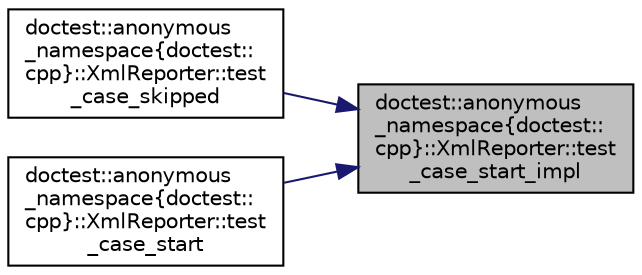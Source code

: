 digraph "doctest::anonymous_namespace{doctest::cpp}::XmlReporter::test_case_start_impl"
{
 // LATEX_PDF_SIZE
  edge [fontname="Helvetica",fontsize="10",labelfontname="Helvetica",labelfontsize="10"];
  node [fontname="Helvetica",fontsize="10",shape=record];
  rankdir="RL";
  Node1 [label="doctest::anonymous\l_namespace\{doctest::\lcpp\}::XmlReporter::test\l_case_start_impl",height=0.2,width=0.4,color="black", fillcolor="grey75", style="filled", fontcolor="black",tooltip=" "];
  Node1 -> Node2 [dir="back",color="midnightblue",fontsize="10",style="solid",fontname="Helvetica"];
  Node2 [label="doctest::anonymous\l_namespace\{doctest::\lcpp\}::XmlReporter::test\l_case_skipped",height=0.2,width=0.4,color="black", fillcolor="white", style="filled",URL="$structdoctest_1_1anonymous__namespace_02doctest_8cpp_03_1_1_xml_reporter.html#a14679b6afcc383a95c17f2221cb018f8",tooltip=" "];
  Node1 -> Node3 [dir="back",color="midnightblue",fontsize="10",style="solid",fontname="Helvetica"];
  Node3 [label="doctest::anonymous\l_namespace\{doctest::\lcpp\}::XmlReporter::test\l_case_start",height=0.2,width=0.4,color="black", fillcolor="white", style="filled",URL="$structdoctest_1_1anonymous__namespace_02doctest_8cpp_03_1_1_xml_reporter.html#a882e564a7d8dc6adf2715277f9da77fb",tooltip=" "];
}

